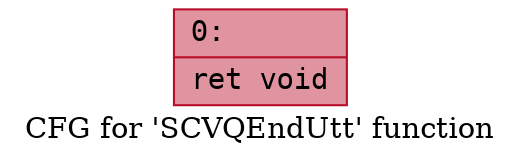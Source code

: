 digraph "CFG for 'SCVQEndUtt' function" {
	label="CFG for 'SCVQEndUtt' function";

	Node0x600001f5f110 [shape=record,color="#b70d28ff", style=filled, fillcolor="#b70d2870" fontname="Courier",label="{0:\l|  ret void\l}"];
}
